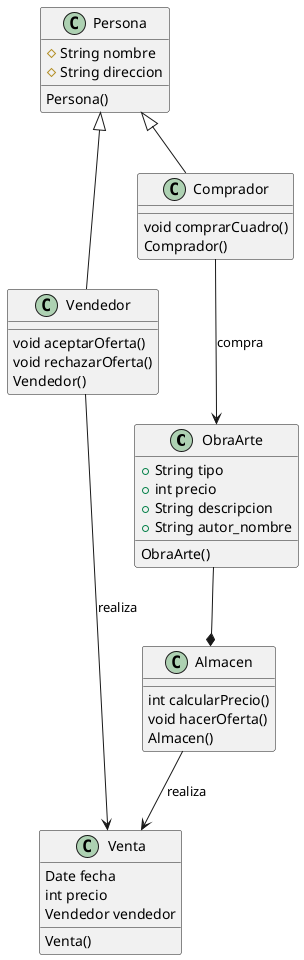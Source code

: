 @startuml
  /'
    + publico
    - privado
    # protegido
  '/
  Class ObraArte{
    + String tipo
    + int precio
    + String descripcion
    + String autor_nombre

    ObraArte()
  }

  Class Venta{
    Date fecha
    int precio
    Vendedor vendedor

    Venta()
  }
  Class Almacen{
    int calcularPrecio()
    void hacerOferta()
    Almacen()
  }
  Class Persona{
    # String nombre
    # String direccion

    Persona()
  }
  Class Vendedor{
    void aceptarOferta()
    void rechazarOferta()
    Vendedor()
  }
  Class Comprador{
    void comprarCuadro()
    Comprador()
  }

  Persona <|-- Vendedor
  Persona <|-- Comprador

  Vendedor --> Venta :realiza
  Almacen --> Venta :realiza

  ObraArte --* Almacen
  Comprador --> ObraArte :compra

@enduml
